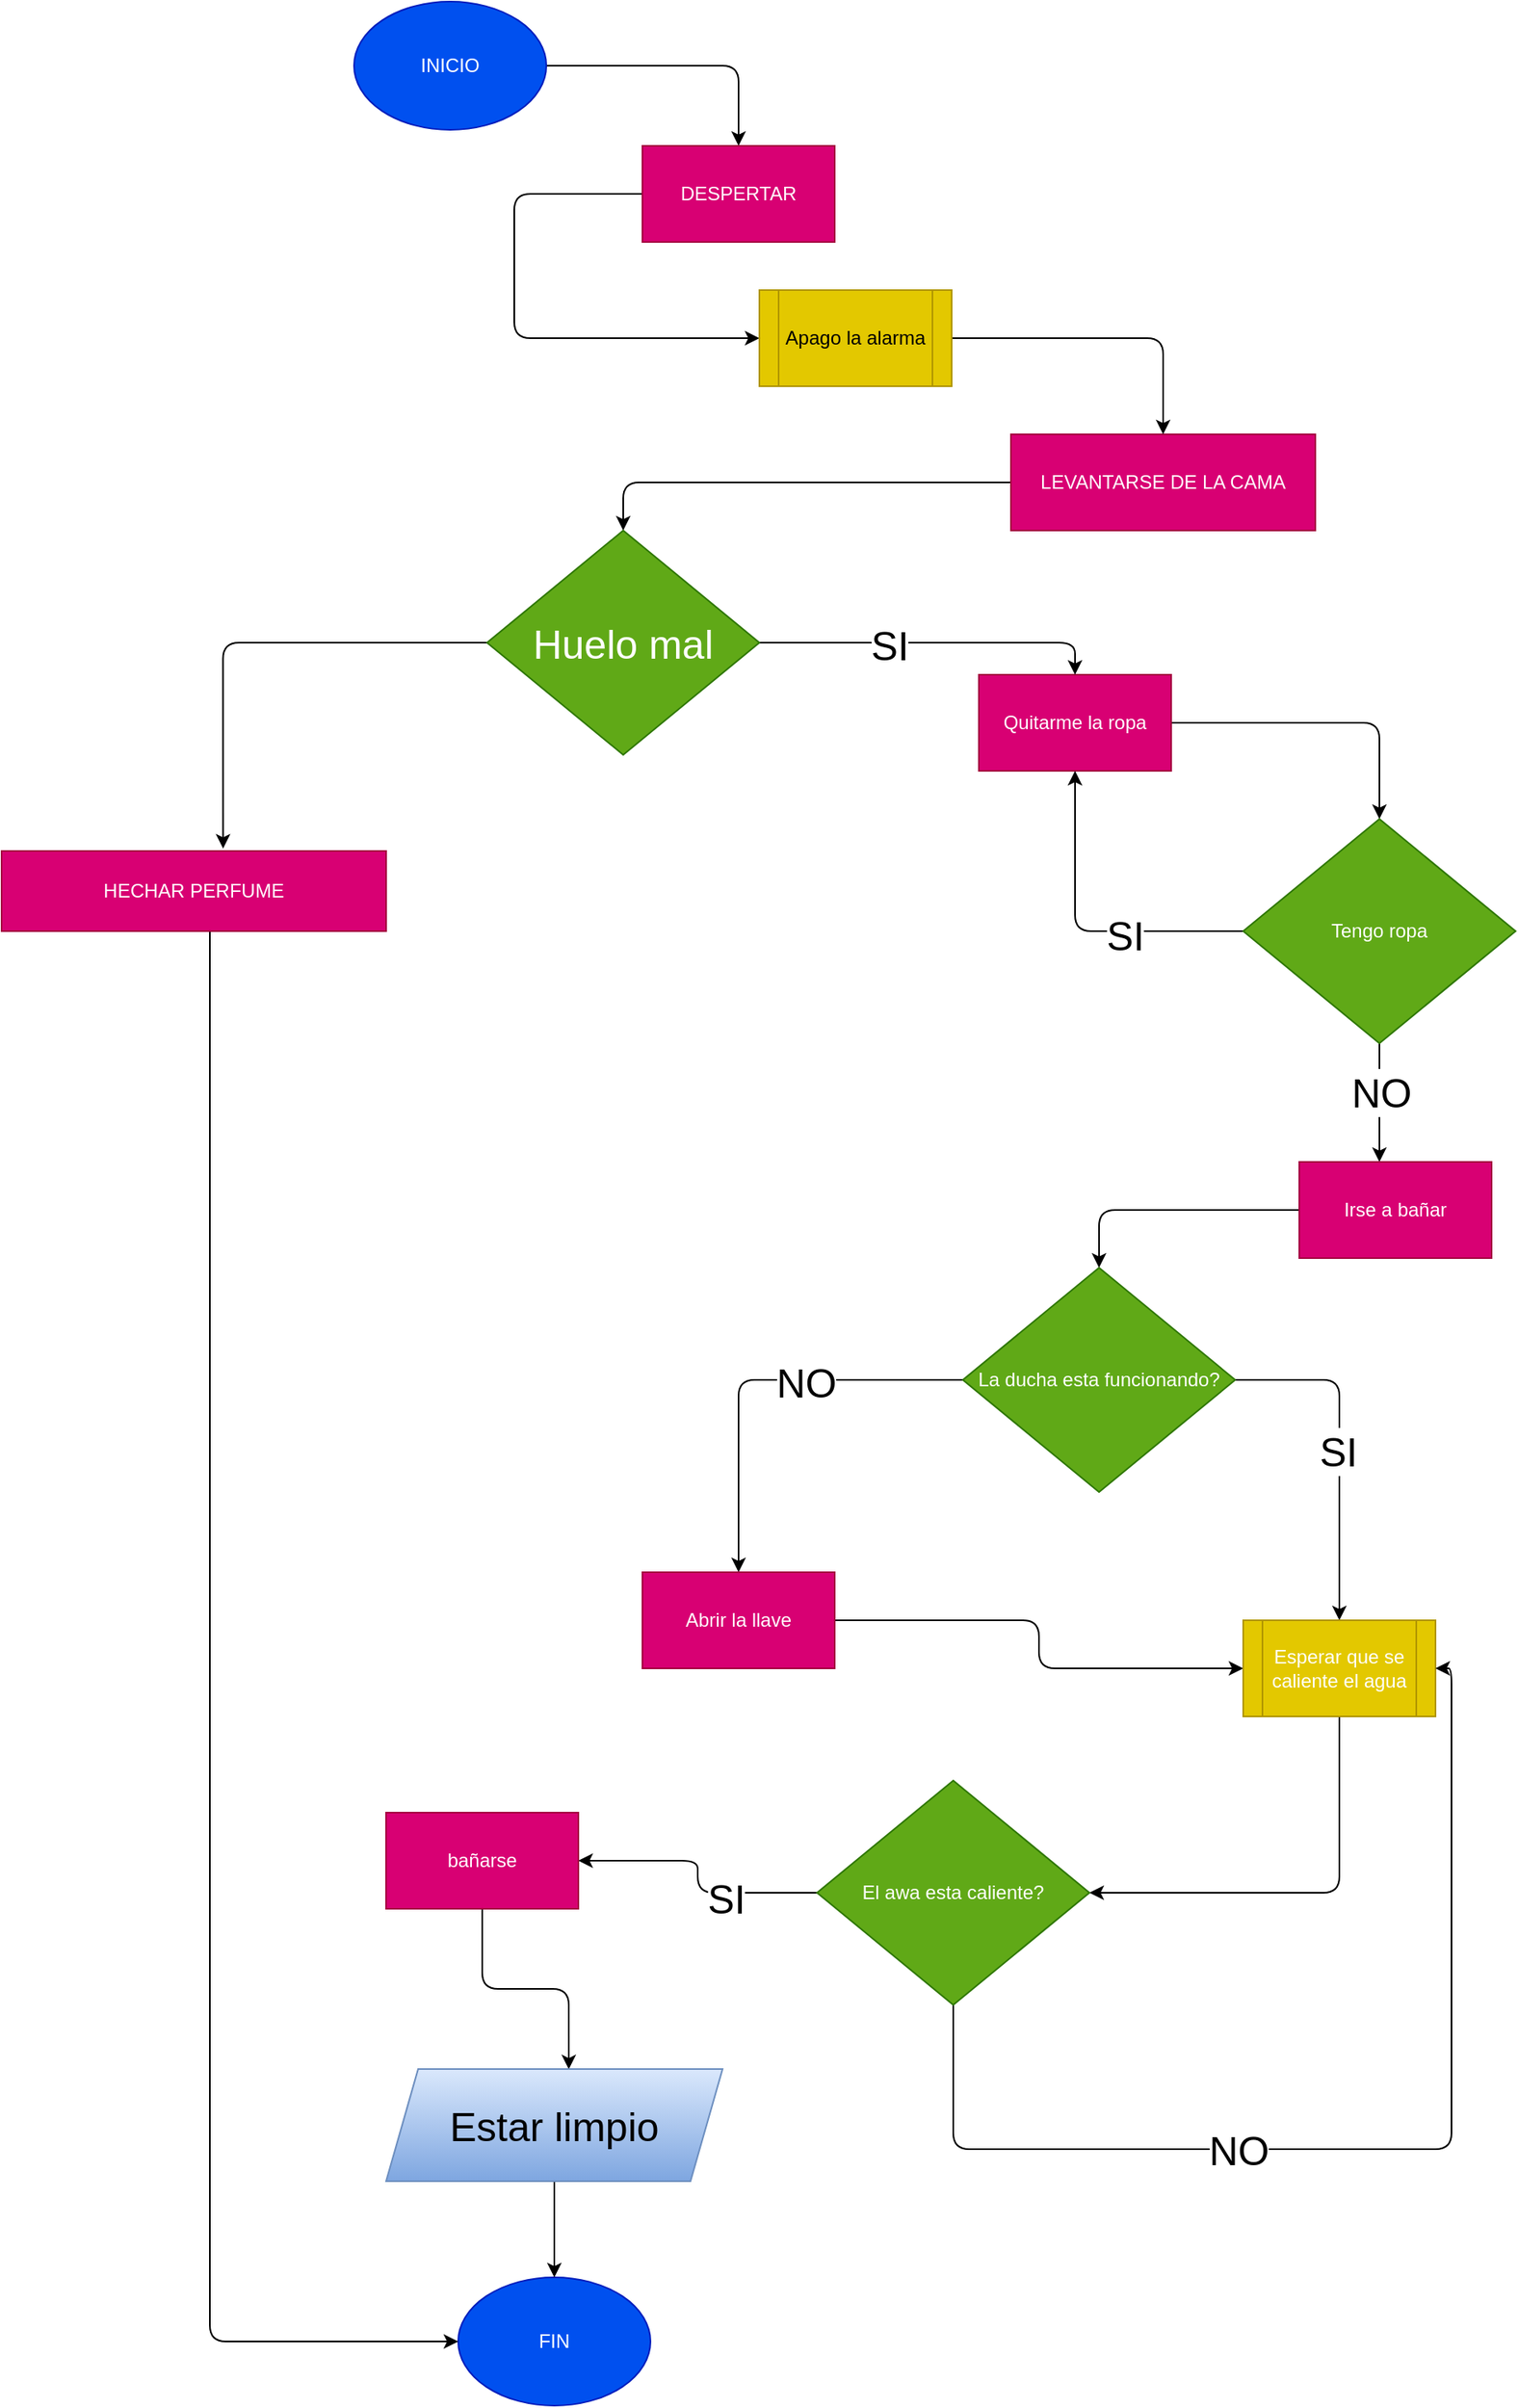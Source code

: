 <mxfile>
    <diagram id="oKP_90lwCJYSHZ_h1zpN" name="Página-1">
        <mxGraphModel dx="2177" dy="2090" grid="0" gridSize="10" guides="1" tooltips="1" connect="1" arrows="1" fold="1" page="0" pageScale="1" pageWidth="827" pageHeight="1169" math="0" shadow="0">
            <root>
                <mxCell id="0"/>
                <mxCell id="1" parent="0"/>
                <mxCell id="27" style="edgeStyle=orthogonalEdgeStyle;html=1;" edge="1" parent="1" source="15" target="25">
                    <mxGeometry relative="1" as="geometry"/>
                </mxCell>
                <mxCell id="15" value="INICIO" style="ellipse;whiteSpace=wrap;html=1;fillColor=#0050ef;fontColor=#ffffff;strokeColor=#001DBC;" vertex="1" parent="1">
                    <mxGeometry x="40" y="-170" width="120" height="80" as="geometry"/>
                </mxCell>
                <mxCell id="16" value="FIN" style="ellipse;whiteSpace=wrap;html=1;fillColor=#0050ef;fontColor=#ffffff;strokeColor=#001DBC;" vertex="1" parent="1">
                    <mxGeometry x="105" y="1250" width="120" height="80" as="geometry"/>
                </mxCell>
                <mxCell id="20" style="edgeStyle=orthogonalEdgeStyle;html=1;" edge="1" parent="1" source="17" target="19">
                    <mxGeometry relative="1" as="geometry"/>
                </mxCell>
                <mxCell id="17" value="Quitarme la ropa" style="rounded=0;whiteSpace=wrap;html=1;fillColor=#d80073;fontColor=#ffffff;strokeColor=#A50040;" vertex="1" parent="1">
                    <mxGeometry x="430" y="250" width="120" height="60" as="geometry"/>
                </mxCell>
                <mxCell id="23" style="edgeStyle=orthogonalEdgeStyle;html=1;" edge="1" parent="1" source="19" target="22">
                    <mxGeometry relative="1" as="geometry">
                        <Array as="points">
                            <mxPoint x="680" y="540"/>
                            <mxPoint x="680" y="540"/>
                        </Array>
                    </mxGeometry>
                </mxCell>
                <mxCell id="67" value="NO" style="edgeLabel;html=1;align=center;verticalAlign=middle;resizable=0;points=[];fontSize=25;" vertex="1" connectable="0" parent="23">
                    <mxGeometry x="-0.193" y="1" relative="1" as="geometry">
                        <mxPoint as="offset"/>
                    </mxGeometry>
                </mxCell>
                <mxCell id="36" style="edgeStyle=orthogonalEdgeStyle;html=1;entryX=0.5;entryY=1;entryDx=0;entryDy=0;fontSize=25;" edge="1" parent="1" source="19" target="17">
                    <mxGeometry relative="1" as="geometry"/>
                </mxCell>
                <mxCell id="65" value="SI" style="edgeLabel;html=1;align=center;verticalAlign=middle;resizable=0;points=[];fontSize=25;" vertex="1" connectable="0" parent="36">
                    <mxGeometry x="-0.278" y="2" relative="1" as="geometry">
                        <mxPoint as="offset"/>
                    </mxGeometry>
                </mxCell>
                <mxCell id="19" value="Tengo ropa" style="rhombus;whiteSpace=wrap;html=1;fillColor=#60a917;fontColor=#ffffff;strokeColor=#2D7600;" vertex="1" parent="1">
                    <mxGeometry x="595" y="340" width="170" height="140" as="geometry"/>
                </mxCell>
                <mxCell id="39" style="edgeStyle=orthogonalEdgeStyle;html=1;entryX=0.5;entryY=0;entryDx=0;entryDy=0;fontSize=25;" edge="1" parent="1" source="22" target="38">
                    <mxGeometry relative="1" as="geometry"/>
                </mxCell>
                <mxCell id="22" value="Irse a bañar" style="rounded=0;whiteSpace=wrap;html=1;fillColor=#d80073;fontColor=#ffffff;strokeColor=#A50040;" vertex="1" parent="1">
                    <mxGeometry x="630" y="554" width="120" height="60" as="geometry"/>
                </mxCell>
                <mxCell id="29" style="edgeStyle=orthogonalEdgeStyle;html=1;entryX=0;entryY=0.5;entryDx=0;entryDy=0;" edge="1" parent="1" source="25" target="28">
                    <mxGeometry relative="1" as="geometry">
                        <Array as="points">
                            <mxPoint x="140" y="-50"/>
                            <mxPoint x="140" y="40"/>
                        </Array>
                    </mxGeometry>
                </mxCell>
                <mxCell id="25" value="DESPERTAR" style="rounded=0;whiteSpace=wrap;html=1;fillColor=#d80073;fontColor=#ffffff;strokeColor=#A50040;" vertex="1" parent="1">
                    <mxGeometry x="220" y="-80" width="120" height="60" as="geometry"/>
                </mxCell>
                <mxCell id="32" style="edgeStyle=orthogonalEdgeStyle;html=1;entryX=0.5;entryY=0;entryDx=0;entryDy=0;fontSize=25;" edge="1" parent="1" source="26" target="31">
                    <mxGeometry relative="1" as="geometry"/>
                </mxCell>
                <mxCell id="26" value="LEVANTARSE DE LA CAMA" style="rounded=0;whiteSpace=wrap;html=1;fillColor=#d80073;fontColor=#ffffff;strokeColor=#A50040;" vertex="1" parent="1">
                    <mxGeometry x="450" y="100" width="190" height="60" as="geometry"/>
                </mxCell>
                <mxCell id="30" style="edgeStyle=orthogonalEdgeStyle;html=1;entryX=0.5;entryY=0;entryDx=0;entryDy=0;" edge="1" parent="1" source="28" target="26">
                    <mxGeometry relative="1" as="geometry"/>
                </mxCell>
                <mxCell id="28" value="Apago la alarma" style="shape=process;whiteSpace=wrap;html=1;backgroundOutline=1;fillColor=#e3c800;fontColor=#000000;strokeColor=#B09500;" vertex="1" parent="1">
                    <mxGeometry x="293" y="10" width="120" height="60" as="geometry"/>
                </mxCell>
                <mxCell id="34" style="edgeStyle=orthogonalEdgeStyle;html=1;entryX=0.5;entryY=0;entryDx=0;entryDy=0;fontSize=25;" edge="1" parent="1" source="31" target="17">
                    <mxGeometry relative="1" as="geometry"/>
                </mxCell>
                <mxCell id="68" value="SI" style="edgeLabel;html=1;align=center;verticalAlign=middle;resizable=0;points=[];fontSize=25;" vertex="1" connectable="0" parent="34">
                    <mxGeometry x="-0.259" y="-1" relative="1" as="geometry">
                        <mxPoint as="offset"/>
                    </mxGeometry>
                </mxCell>
                <mxCell id="72" style="edgeStyle=orthogonalEdgeStyle;html=1;entryX=0.576;entryY=-0.031;entryDx=0;entryDy=0;entryPerimeter=0;fontSize=25;" edge="1" parent="1" source="31" target="71">
                    <mxGeometry relative="1" as="geometry"/>
                </mxCell>
                <mxCell id="31" value="Huelo mal" style="rhombus;whiteSpace=wrap;html=1;fillColor=#60a917;fontColor=#ffffff;strokeColor=#2D7600;fontSize=25;" vertex="1" parent="1">
                    <mxGeometry x="123" y="160" width="170" height="140" as="geometry"/>
                </mxCell>
                <mxCell id="43" style="edgeStyle=orthogonalEdgeStyle;html=1;fontSize=25;exitX=0;exitY=0.5;exitDx=0;exitDy=0;" edge="1" parent="1" source="38" target="42">
                    <mxGeometry relative="1" as="geometry"/>
                </mxCell>
                <mxCell id="63" value="NO" style="edgeLabel;html=1;align=center;verticalAlign=middle;resizable=0;points=[];fontSize=25;" vertex="1" connectable="0" parent="43">
                    <mxGeometry x="-0.245" y="1" relative="1" as="geometry">
                        <mxPoint as="offset"/>
                    </mxGeometry>
                </mxCell>
                <mxCell id="46" style="edgeStyle=orthogonalEdgeStyle;html=1;fontSize=25;entryX=0.5;entryY=0;entryDx=0;entryDy=0;" edge="1" parent="1" source="38" target="47">
                    <mxGeometry relative="1" as="geometry">
                        <mxPoint x="620.059" y="800" as="targetPoint"/>
                    </mxGeometry>
                </mxCell>
                <mxCell id="64" value="SI" style="edgeLabel;html=1;align=center;verticalAlign=middle;resizable=0;points=[];fontSize=25;" vertex="1" connectable="0" parent="46">
                    <mxGeometry x="0.01" y="-1" relative="1" as="geometry">
                        <mxPoint as="offset"/>
                    </mxGeometry>
                </mxCell>
                <mxCell id="38" value="La ducha esta funcionando?" style="rhombus;whiteSpace=wrap;html=1;fillColor=#60a917;fontColor=#ffffff;strokeColor=#2D7600;" vertex="1" parent="1">
                    <mxGeometry x="420" y="620" width="170" height="140" as="geometry"/>
                </mxCell>
                <mxCell id="52" style="edgeStyle=orthogonalEdgeStyle;html=1;entryX=0;entryY=0.5;entryDx=0;entryDy=0;fontSize=25;" edge="1" parent="1" source="42" target="47">
                    <mxGeometry relative="1" as="geometry"/>
                </mxCell>
                <mxCell id="42" value="Abrir la llave" style="rounded=0;whiteSpace=wrap;html=1;fillColor=#d80073;fontColor=#ffffff;strokeColor=#A50040;" vertex="1" parent="1">
                    <mxGeometry x="220" y="810" width="120" height="60" as="geometry"/>
                </mxCell>
                <mxCell id="49" style="edgeStyle=orthogonalEdgeStyle;html=1;entryX=1;entryY=0.5;entryDx=0;entryDy=0;fontSize=25;exitX=0.5;exitY=1;exitDx=0;exitDy=0;" edge="1" parent="1" source="47" target="48">
                    <mxGeometry relative="1" as="geometry"/>
                </mxCell>
                <mxCell id="47" value="&lt;span style=&quot;color: rgb(255, 255, 255);&quot;&gt;Esperar que se caliente el agua&lt;/span&gt;" style="shape=process;whiteSpace=wrap;html=1;backgroundOutline=1;fillColor=#e3c800;fontColor=#000000;strokeColor=#B09500;" vertex="1" parent="1">
                    <mxGeometry x="595" y="840" width="120" height="60" as="geometry"/>
                </mxCell>
                <mxCell id="58" style="edgeStyle=orthogonalEdgeStyle;html=1;entryX=1;entryY=0.5;entryDx=0;entryDy=0;fontSize=25;" edge="1" parent="1" source="48" target="55">
                    <mxGeometry relative="1" as="geometry"/>
                </mxCell>
                <mxCell id="62" value="SI" style="edgeLabel;html=1;align=center;verticalAlign=middle;resizable=0;points=[];fontSize=25;" vertex="1" connectable="0" parent="58">
                    <mxGeometry x="-0.326" y="3" relative="1" as="geometry">
                        <mxPoint as="offset"/>
                    </mxGeometry>
                </mxCell>
                <mxCell id="60" style="edgeStyle=orthogonalEdgeStyle;html=1;entryX=1;entryY=0.5;entryDx=0;entryDy=0;fontSize=25;" edge="1" parent="1" source="48" target="47">
                    <mxGeometry relative="1" as="geometry">
                        <Array as="points">
                            <mxPoint x="414" y="1170"/>
                            <mxPoint x="725" y="1170"/>
                            <mxPoint x="725" y="870"/>
                        </Array>
                    </mxGeometry>
                </mxCell>
                <mxCell id="61" value="NO" style="edgeLabel;html=1;align=center;verticalAlign=middle;resizable=0;points=[];fontSize=25;" vertex="1" connectable="0" parent="60">
                    <mxGeometry x="-0.248" relative="1" as="geometry">
                        <mxPoint as="offset"/>
                    </mxGeometry>
                </mxCell>
                <mxCell id="48" value="El awa esta caliente?" style="rhombus;whiteSpace=wrap;html=1;fillColor=#60a917;fontColor=#ffffff;strokeColor=#2D7600;" vertex="1" parent="1">
                    <mxGeometry x="329" y="940" width="170" height="140" as="geometry"/>
                </mxCell>
                <mxCell id="57" style="edgeStyle=orthogonalEdgeStyle;html=1;entryX=0.543;entryY=0.002;entryDx=0;entryDy=0;entryPerimeter=0;fontSize=25;" edge="1" parent="1" source="55" target="56">
                    <mxGeometry relative="1" as="geometry"/>
                </mxCell>
                <mxCell id="55" value="bañarse" style="rounded=0;whiteSpace=wrap;html=1;fillColor=#d80073;fontColor=#ffffff;strokeColor=#A50040;" vertex="1" parent="1">
                    <mxGeometry x="60" y="960" width="120" height="60" as="geometry"/>
                </mxCell>
                <mxCell id="59" style="edgeStyle=orthogonalEdgeStyle;html=1;entryX=0.5;entryY=0;entryDx=0;entryDy=0;fontSize=25;" edge="1" parent="1" source="56" target="16">
                    <mxGeometry relative="1" as="geometry"/>
                </mxCell>
                <mxCell id="56" value="Estar limpio" style="shape=parallelogram;perimeter=parallelogramPerimeter;whiteSpace=wrap;html=1;fixedSize=1;fontSize=25;fillColor=#dae8fc;gradientColor=#7ea6e0;strokeColor=#6c8ebf;" vertex="1" parent="1">
                    <mxGeometry x="60" y="1120" width="210" height="70" as="geometry"/>
                </mxCell>
                <mxCell id="73" style="edgeStyle=orthogonalEdgeStyle;html=1;entryX=0;entryY=0.5;entryDx=0;entryDy=0;fontSize=25;" edge="1" parent="1" source="71" target="16">
                    <mxGeometry relative="1" as="geometry">
                        <Array as="points">
                            <mxPoint x="-50" y="1290"/>
                        </Array>
                    </mxGeometry>
                </mxCell>
                <mxCell id="71" value="HECHAR PERFUME" style="rounded=0;whiteSpace=wrap;html=1;fillColor=#d80073;fontColor=#ffffff;strokeColor=#A50040;" vertex="1" parent="1">
                    <mxGeometry x="-180" y="360" width="240" height="50" as="geometry"/>
                </mxCell>
            </root>
        </mxGraphModel>
    </diagram>
</mxfile>
